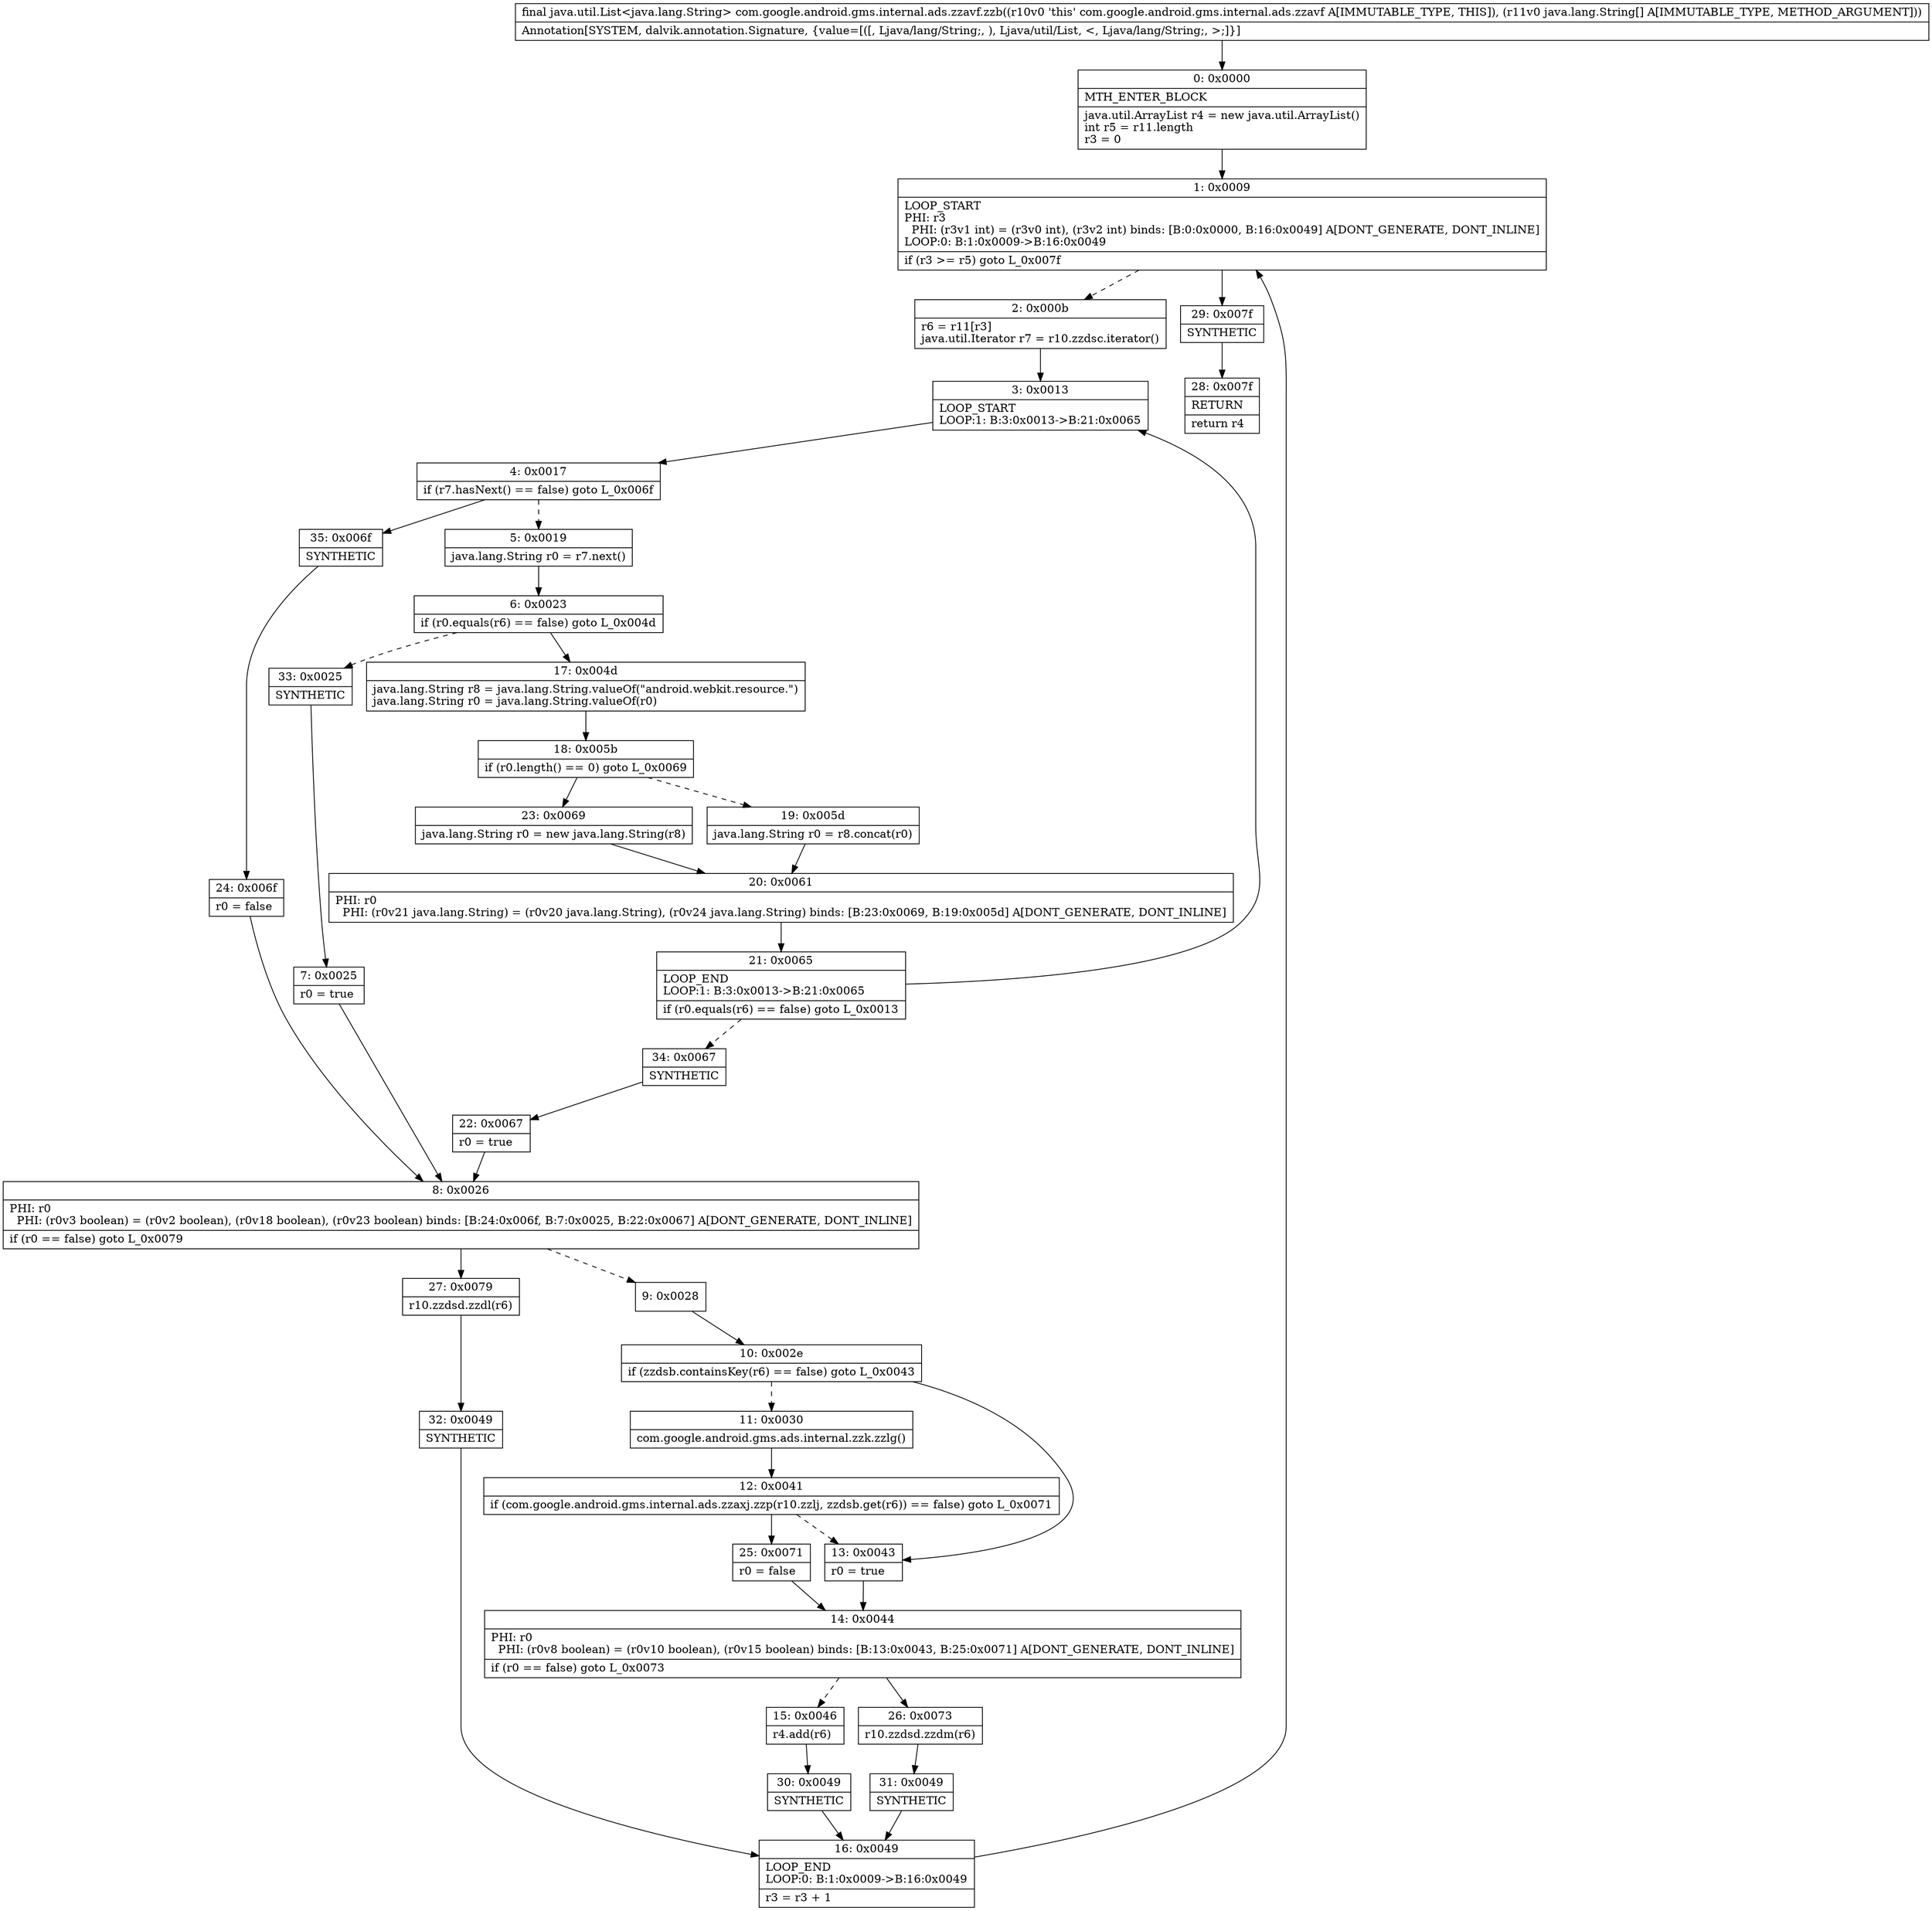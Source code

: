 digraph "CFG forcom.google.android.gms.internal.ads.zzavf.zzb([Ljava\/lang\/String;)Ljava\/util\/List;" {
Node_0 [shape=record,label="{0\:\ 0x0000|MTH_ENTER_BLOCK\l|java.util.ArrayList r4 = new java.util.ArrayList()\lint r5 = r11.length\lr3 = 0\l}"];
Node_1 [shape=record,label="{1\:\ 0x0009|LOOP_START\lPHI: r3 \l  PHI: (r3v1 int) = (r3v0 int), (r3v2 int) binds: [B:0:0x0000, B:16:0x0049] A[DONT_GENERATE, DONT_INLINE]\lLOOP:0: B:1:0x0009\-\>B:16:0x0049\l|if (r3 \>= r5) goto L_0x007f\l}"];
Node_2 [shape=record,label="{2\:\ 0x000b|r6 = r11[r3]\ljava.util.Iterator r7 = r10.zzdsc.iterator()\l}"];
Node_3 [shape=record,label="{3\:\ 0x0013|LOOP_START\lLOOP:1: B:3:0x0013\-\>B:21:0x0065\l}"];
Node_4 [shape=record,label="{4\:\ 0x0017|if (r7.hasNext() == false) goto L_0x006f\l}"];
Node_5 [shape=record,label="{5\:\ 0x0019|java.lang.String r0 = r7.next()\l}"];
Node_6 [shape=record,label="{6\:\ 0x0023|if (r0.equals(r6) == false) goto L_0x004d\l}"];
Node_7 [shape=record,label="{7\:\ 0x0025|r0 = true\l}"];
Node_8 [shape=record,label="{8\:\ 0x0026|PHI: r0 \l  PHI: (r0v3 boolean) = (r0v2 boolean), (r0v18 boolean), (r0v23 boolean) binds: [B:24:0x006f, B:7:0x0025, B:22:0x0067] A[DONT_GENERATE, DONT_INLINE]\l|if (r0 == false) goto L_0x0079\l}"];
Node_9 [shape=record,label="{9\:\ 0x0028}"];
Node_10 [shape=record,label="{10\:\ 0x002e|if (zzdsb.containsKey(r6) == false) goto L_0x0043\l}"];
Node_11 [shape=record,label="{11\:\ 0x0030|com.google.android.gms.ads.internal.zzk.zzlg()\l}"];
Node_12 [shape=record,label="{12\:\ 0x0041|if (com.google.android.gms.internal.ads.zzaxj.zzp(r10.zzlj, zzdsb.get(r6)) == false) goto L_0x0071\l}"];
Node_13 [shape=record,label="{13\:\ 0x0043|r0 = true\l}"];
Node_14 [shape=record,label="{14\:\ 0x0044|PHI: r0 \l  PHI: (r0v8 boolean) = (r0v10 boolean), (r0v15 boolean) binds: [B:13:0x0043, B:25:0x0071] A[DONT_GENERATE, DONT_INLINE]\l|if (r0 == false) goto L_0x0073\l}"];
Node_15 [shape=record,label="{15\:\ 0x0046|r4.add(r6)\l}"];
Node_16 [shape=record,label="{16\:\ 0x0049|LOOP_END\lLOOP:0: B:1:0x0009\-\>B:16:0x0049\l|r3 = r3 + 1\l}"];
Node_17 [shape=record,label="{17\:\ 0x004d|java.lang.String r8 = java.lang.String.valueOf(\"android.webkit.resource.\")\ljava.lang.String r0 = java.lang.String.valueOf(r0)\l}"];
Node_18 [shape=record,label="{18\:\ 0x005b|if (r0.length() == 0) goto L_0x0069\l}"];
Node_19 [shape=record,label="{19\:\ 0x005d|java.lang.String r0 = r8.concat(r0)\l}"];
Node_20 [shape=record,label="{20\:\ 0x0061|PHI: r0 \l  PHI: (r0v21 java.lang.String) = (r0v20 java.lang.String), (r0v24 java.lang.String) binds: [B:23:0x0069, B:19:0x005d] A[DONT_GENERATE, DONT_INLINE]\l}"];
Node_21 [shape=record,label="{21\:\ 0x0065|LOOP_END\lLOOP:1: B:3:0x0013\-\>B:21:0x0065\l|if (r0.equals(r6) == false) goto L_0x0013\l}"];
Node_22 [shape=record,label="{22\:\ 0x0067|r0 = true\l}"];
Node_23 [shape=record,label="{23\:\ 0x0069|java.lang.String r0 = new java.lang.String(r8)\l}"];
Node_24 [shape=record,label="{24\:\ 0x006f|r0 = false\l}"];
Node_25 [shape=record,label="{25\:\ 0x0071|r0 = false\l}"];
Node_26 [shape=record,label="{26\:\ 0x0073|r10.zzdsd.zzdm(r6)\l}"];
Node_27 [shape=record,label="{27\:\ 0x0079|r10.zzdsd.zzdl(r6)\l}"];
Node_28 [shape=record,label="{28\:\ 0x007f|RETURN\l|return r4\l}"];
Node_29 [shape=record,label="{29\:\ 0x007f|SYNTHETIC\l}"];
Node_30 [shape=record,label="{30\:\ 0x0049|SYNTHETIC\l}"];
Node_31 [shape=record,label="{31\:\ 0x0049|SYNTHETIC\l}"];
Node_32 [shape=record,label="{32\:\ 0x0049|SYNTHETIC\l}"];
Node_33 [shape=record,label="{33\:\ 0x0025|SYNTHETIC\l}"];
Node_34 [shape=record,label="{34\:\ 0x0067|SYNTHETIC\l}"];
Node_35 [shape=record,label="{35\:\ 0x006f|SYNTHETIC\l}"];
MethodNode[shape=record,label="{final java.util.List\<java.lang.String\> com.google.android.gms.internal.ads.zzavf.zzb((r10v0 'this' com.google.android.gms.internal.ads.zzavf A[IMMUTABLE_TYPE, THIS]), (r11v0 java.lang.String[] A[IMMUTABLE_TYPE, METHOD_ARGUMENT]))  | Annotation[SYSTEM, dalvik.annotation.Signature, \{value=[([, Ljava\/lang\/String;, ), Ljava\/util\/List, \<, Ljava\/lang\/String;, \>;]\}]\l}"];
MethodNode -> Node_0;
Node_0 -> Node_1;
Node_1 -> Node_2[style=dashed];
Node_1 -> Node_29;
Node_2 -> Node_3;
Node_3 -> Node_4;
Node_4 -> Node_5[style=dashed];
Node_4 -> Node_35;
Node_5 -> Node_6;
Node_6 -> Node_17;
Node_6 -> Node_33[style=dashed];
Node_7 -> Node_8;
Node_8 -> Node_9[style=dashed];
Node_8 -> Node_27;
Node_9 -> Node_10;
Node_10 -> Node_11[style=dashed];
Node_10 -> Node_13;
Node_11 -> Node_12;
Node_12 -> Node_13[style=dashed];
Node_12 -> Node_25;
Node_13 -> Node_14;
Node_14 -> Node_15[style=dashed];
Node_14 -> Node_26;
Node_15 -> Node_30;
Node_16 -> Node_1;
Node_17 -> Node_18;
Node_18 -> Node_19[style=dashed];
Node_18 -> Node_23;
Node_19 -> Node_20;
Node_20 -> Node_21;
Node_21 -> Node_3;
Node_21 -> Node_34[style=dashed];
Node_22 -> Node_8;
Node_23 -> Node_20;
Node_24 -> Node_8;
Node_25 -> Node_14;
Node_26 -> Node_31;
Node_27 -> Node_32;
Node_29 -> Node_28;
Node_30 -> Node_16;
Node_31 -> Node_16;
Node_32 -> Node_16;
Node_33 -> Node_7;
Node_34 -> Node_22;
Node_35 -> Node_24;
}

